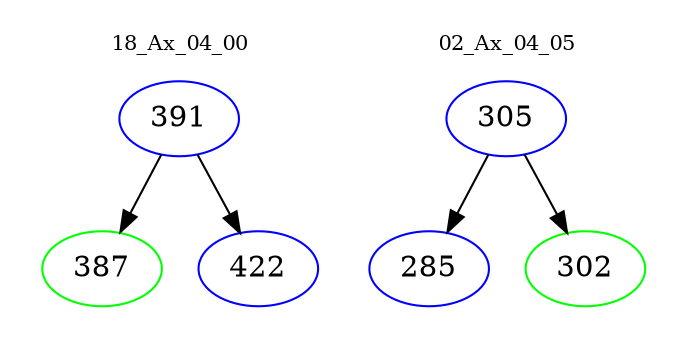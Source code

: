 digraph{
subgraph cluster_0 {
color = white
label = "18_Ax_04_00";
fontsize=10;
T0_391 [label="391", color="blue"]
T0_391 -> T0_387 [color="black"]
T0_387 [label="387", color="green"]
T0_391 -> T0_422 [color="black"]
T0_422 [label="422", color="blue"]
}
subgraph cluster_1 {
color = white
label = "02_Ax_04_05";
fontsize=10;
T1_305 [label="305", color="blue"]
T1_305 -> T1_285 [color="black"]
T1_285 [label="285", color="blue"]
T1_305 -> T1_302 [color="black"]
T1_302 [label="302", color="green"]
}
}
